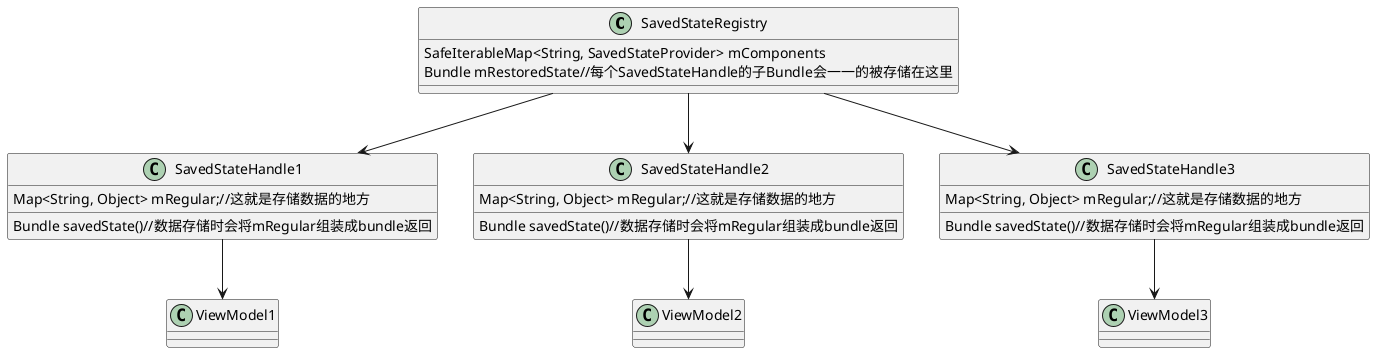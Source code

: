 @startuml

class SavedStateRegistry{
   SafeIterableMap<String, SavedStateProvider> mComponents
   Bundle mRestoredState//每个SavedStateHandle的子Bundle会一一的被存储在这里
}

class SavedStateHandle1{
   Map<String, Object> mRegular;//这就是存储数据的地方

   Bundle savedState()//数据存储时会将mRegular组装成bundle返回
}

class SavedStateHandle2{
   Map<String, Object> mRegular;//这就是存储数据的地方

   Bundle savedState()//数据存储时会将mRegular组装成bundle返回
}

class SavedStateHandle3{
   Map<String, Object> mRegular;//这就是存储数据的地方

   Bundle savedState()//数据存储时会将mRegular组装成bundle返回
}

class ViewModel1 {

}

class ViewModel2 {

}

class ViewModel3 {

}
SavedStateRegistry-->SavedStateHandle1
SavedStateRegistry-->SavedStateHandle2
SavedStateRegistry-->SavedStateHandle3

SavedStateHandle1-->ViewModel1
SavedStateHandle2-->ViewModel2
SavedStateHandle3-->ViewModel3
@enduml